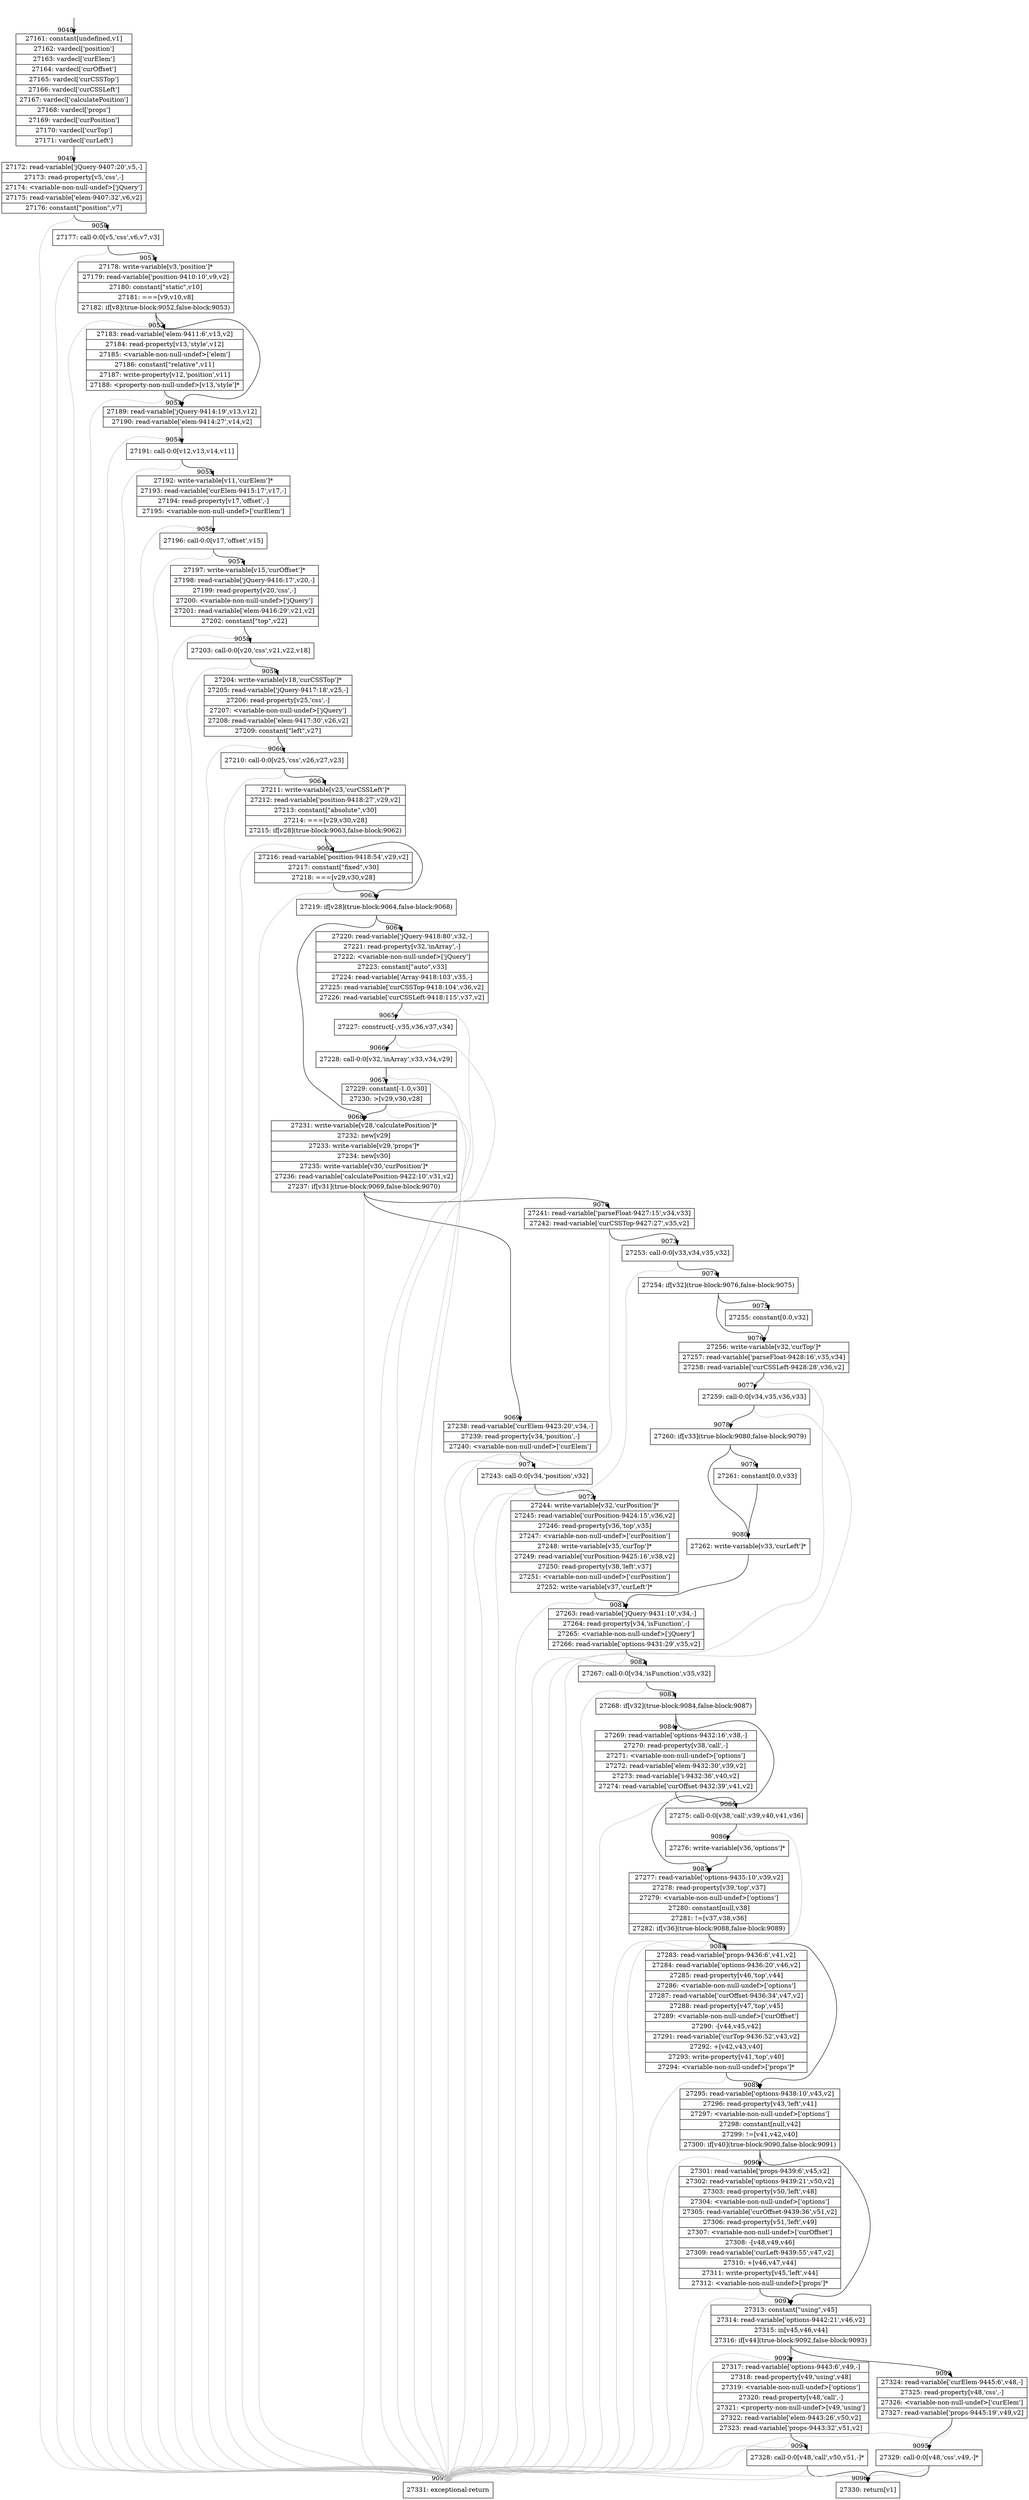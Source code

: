 digraph {
rankdir="TD"
BB_entry566[shape=none,label=""];
BB_entry566 -> BB9048 [tailport=s, headport=n, headlabel="    9048"]
BB9048 [shape=record label="{27161: constant[undefined,v1]|27162: vardecl['position']|27163: vardecl['curElem']|27164: vardecl['curOffset']|27165: vardecl['curCSSTop']|27166: vardecl['curCSSLeft']|27167: vardecl['calculatePosition']|27168: vardecl['props']|27169: vardecl['curPosition']|27170: vardecl['curTop']|27171: vardecl['curLeft']}" ] 
BB9048 -> BB9049 [tailport=s, headport=n, headlabel="      9049"]
BB9049 [shape=record label="{27172: read-variable['jQuery-9407:20',v5,-]|27173: read-property[v5,'css',-]|27174: \<variable-non-null-undef\>['jQuery']|27175: read-variable['elem-9407:32',v6,v2]|27176: constant[\"position\",v7]}" ] 
BB9049 -> BB9050 [tailport=s, headport=n, headlabel="      9050"]
BB9049 -> BB9097 [tailport=s, headport=n, color=gray, headlabel="      9097"]
BB9050 [shape=record label="{27177: call-0:0[v5,'css',v6,v7,v3]}" ] 
BB9050 -> BB9051 [tailport=s, headport=n, headlabel="      9051"]
BB9050 -> BB9097 [tailport=s, headport=n, color=gray]
BB9051 [shape=record label="{27178: write-variable[v3,'position']*|27179: read-variable['position-9410:10',v9,v2]|27180: constant[\"static\",v10]|27181: ===[v9,v10,v8]|27182: if[v8](true-block:9052,false-block:9053)}" ] 
BB9051 -> BB9052 [tailport=s, headport=n, headlabel="      9052"]
BB9051 -> BB9053 [tailport=s, headport=n, headlabel="      9053"]
BB9051 -> BB9097 [tailport=s, headport=n, color=gray]
BB9052 [shape=record label="{27183: read-variable['elem-9411:6',v13,v2]|27184: read-property[v13,'style',v12]|27185: \<variable-non-null-undef\>['elem']|27186: constant[\"relative\",v11]|27187: write-property[v12,'position',v11]|27188: \<property-non-null-undef\>[v13,'style']*}" ] 
BB9052 -> BB9053 [tailport=s, headport=n]
BB9052 -> BB9097 [tailport=s, headport=n, color=gray]
BB9053 [shape=record label="{27189: read-variable['jQuery-9414:19',v13,v12]|27190: read-variable['elem-9414:27',v14,v2]}" ] 
BB9053 -> BB9054 [tailport=s, headport=n, headlabel="      9054"]
BB9053 -> BB9097 [tailport=s, headport=n, color=gray]
BB9054 [shape=record label="{27191: call-0:0[v12,v13,v14,v11]}" ] 
BB9054 -> BB9055 [tailport=s, headport=n, headlabel="      9055"]
BB9054 -> BB9097 [tailport=s, headport=n, color=gray]
BB9055 [shape=record label="{27192: write-variable[v11,'curElem']*|27193: read-variable['curElem-9415:17',v17,-]|27194: read-property[v17,'offset',-]|27195: \<variable-non-null-undef\>['curElem']}" ] 
BB9055 -> BB9056 [tailport=s, headport=n, headlabel="      9056"]
BB9055 -> BB9097 [tailport=s, headport=n, color=gray]
BB9056 [shape=record label="{27196: call-0:0[v17,'offset',v15]}" ] 
BB9056 -> BB9057 [tailport=s, headport=n, headlabel="      9057"]
BB9056 -> BB9097 [tailport=s, headport=n, color=gray]
BB9057 [shape=record label="{27197: write-variable[v15,'curOffset']*|27198: read-variable['jQuery-9416:17',v20,-]|27199: read-property[v20,'css',-]|27200: \<variable-non-null-undef\>['jQuery']|27201: read-variable['elem-9416:29',v21,v2]|27202: constant[\"top\",v22]}" ] 
BB9057 -> BB9058 [tailport=s, headport=n, headlabel="      9058"]
BB9057 -> BB9097 [tailport=s, headport=n, color=gray]
BB9058 [shape=record label="{27203: call-0:0[v20,'css',v21,v22,v18]}" ] 
BB9058 -> BB9059 [tailport=s, headport=n, headlabel="      9059"]
BB9058 -> BB9097 [tailport=s, headport=n, color=gray]
BB9059 [shape=record label="{27204: write-variable[v18,'curCSSTop']*|27205: read-variable['jQuery-9417:18',v25,-]|27206: read-property[v25,'css',-]|27207: \<variable-non-null-undef\>['jQuery']|27208: read-variable['elem-9417:30',v26,v2]|27209: constant[\"left\",v27]}" ] 
BB9059 -> BB9060 [tailport=s, headport=n, headlabel="      9060"]
BB9059 -> BB9097 [tailport=s, headport=n, color=gray]
BB9060 [shape=record label="{27210: call-0:0[v25,'css',v26,v27,v23]}" ] 
BB9060 -> BB9061 [tailport=s, headport=n, headlabel="      9061"]
BB9060 -> BB9097 [tailport=s, headport=n, color=gray]
BB9061 [shape=record label="{27211: write-variable[v23,'curCSSLeft']*|27212: read-variable['position-9418:27',v29,v2]|27213: constant[\"absolute\",v30]|27214: ===[v29,v30,v28]|27215: if[v28](true-block:9063,false-block:9062)}" ] 
BB9061 -> BB9063 [tailport=s, headport=n, headlabel="      9063"]
BB9061 -> BB9062 [tailport=s, headport=n, headlabel="      9062"]
BB9061 -> BB9097 [tailport=s, headport=n, color=gray]
BB9062 [shape=record label="{27216: read-variable['position-9418:54',v29,v2]|27217: constant[\"fixed\",v30]|27218: ===[v29,v30,v28]}" ] 
BB9062 -> BB9063 [tailport=s, headport=n]
BB9062 -> BB9097 [tailport=s, headport=n, color=gray]
BB9063 [shape=record label="{27219: if[v28](true-block:9064,false-block:9068)}" ] 
BB9063 -> BB9068 [tailport=s, headport=n, headlabel="      9068"]
BB9063 -> BB9064 [tailport=s, headport=n, headlabel="      9064"]
BB9064 [shape=record label="{27220: read-variable['jQuery-9418:80',v32,-]|27221: read-property[v32,'inArray',-]|27222: \<variable-non-null-undef\>['jQuery']|27223: constant[\"auto\",v33]|27224: read-variable['Array-9418:103',v35,-]|27225: read-variable['curCSSTop-9418:104',v36,v2]|27226: read-variable['curCSSLeft-9418:115',v37,v2]}" ] 
BB9064 -> BB9065 [tailport=s, headport=n, headlabel="      9065"]
BB9064 -> BB9097 [tailport=s, headport=n, color=gray]
BB9065 [shape=record label="{27227: construct[-,v35,v36,v37,v34]}" ] 
BB9065 -> BB9066 [tailport=s, headport=n, headlabel="      9066"]
BB9065 -> BB9097 [tailport=s, headport=n, color=gray]
BB9066 [shape=record label="{27228: call-0:0[v32,'inArray',v33,v34,v29]}" ] 
BB9066 -> BB9067 [tailport=s, headport=n, headlabel="      9067"]
BB9066 -> BB9097 [tailport=s, headport=n, color=gray]
BB9067 [shape=record label="{27229: constant[-1.0,v30]|27230: \>[v29,v30,v28]}" ] 
BB9067 -> BB9068 [tailport=s, headport=n]
BB9067 -> BB9097 [tailport=s, headport=n, color=gray]
BB9068 [shape=record label="{27231: write-variable[v28,'calculatePosition']*|27232: new[v29]|27233: write-variable[v29,'props']*|27234: new[v30]|27235: write-variable[v30,'curPosition']*|27236: read-variable['calculatePosition-9422:10',v31,v2]|27237: if[v31](true-block:9069,false-block:9070)}" ] 
BB9068 -> BB9069 [tailport=s, headport=n, headlabel="      9069"]
BB9068 -> BB9070 [tailport=s, headport=n, headlabel="      9070"]
BB9068 -> BB9097 [tailport=s, headport=n, color=gray]
BB9069 [shape=record label="{27238: read-variable['curElem-9423:20',v34,-]|27239: read-property[v34,'position',-]|27240: \<variable-non-null-undef\>['curElem']}" ] 
BB9069 -> BB9071 [tailport=s, headport=n, headlabel="      9071"]
BB9069 -> BB9097 [tailport=s, headport=n, color=gray]
BB9070 [shape=record label="{27241: read-variable['parseFloat-9427:15',v34,v33]|27242: read-variable['curCSSTop-9427:27',v35,v2]}" ] 
BB9070 -> BB9073 [tailport=s, headport=n, headlabel="      9073"]
BB9070 -> BB9097 [tailport=s, headport=n, color=gray]
BB9071 [shape=record label="{27243: call-0:0[v34,'position',v32]}" ] 
BB9071 -> BB9072 [tailport=s, headport=n, headlabel="      9072"]
BB9071 -> BB9097 [tailport=s, headport=n, color=gray]
BB9072 [shape=record label="{27244: write-variable[v32,'curPosition']*|27245: read-variable['curPosition-9424:15',v36,v2]|27246: read-property[v36,'top',v35]|27247: \<variable-non-null-undef\>['curPosition']|27248: write-variable[v35,'curTop']*|27249: read-variable['curPosition-9425:16',v38,v2]|27250: read-property[v38,'left',v37]|27251: \<variable-non-null-undef\>['curPosition']|27252: write-variable[v37,'curLeft']*}" ] 
BB9072 -> BB9081 [tailport=s, headport=n, headlabel="      9081"]
BB9072 -> BB9097 [tailport=s, headport=n, color=gray]
BB9073 [shape=record label="{27253: call-0:0[v33,v34,v35,v32]}" ] 
BB9073 -> BB9074 [tailport=s, headport=n, headlabel="      9074"]
BB9073 -> BB9097 [tailport=s, headport=n, color=gray]
BB9074 [shape=record label="{27254: if[v32](true-block:9076,false-block:9075)}" ] 
BB9074 -> BB9076 [tailport=s, headport=n, headlabel="      9076"]
BB9074 -> BB9075 [tailport=s, headport=n, headlabel="      9075"]
BB9075 [shape=record label="{27255: constant[0.0,v32]}" ] 
BB9075 -> BB9076 [tailport=s, headport=n]
BB9076 [shape=record label="{27256: write-variable[v32,'curTop']*|27257: read-variable['parseFloat-9428:16',v35,v34]|27258: read-variable['curCSSLeft-9428:28',v36,v2]}" ] 
BB9076 -> BB9077 [tailport=s, headport=n, headlabel="      9077"]
BB9076 -> BB9097 [tailport=s, headport=n, color=gray]
BB9077 [shape=record label="{27259: call-0:0[v34,v35,v36,v33]}" ] 
BB9077 -> BB9078 [tailport=s, headport=n, headlabel="      9078"]
BB9077 -> BB9097 [tailport=s, headport=n, color=gray]
BB9078 [shape=record label="{27260: if[v33](true-block:9080,false-block:9079)}" ] 
BB9078 -> BB9080 [tailport=s, headport=n, headlabel="      9080"]
BB9078 -> BB9079 [tailport=s, headport=n, headlabel="      9079"]
BB9079 [shape=record label="{27261: constant[0.0,v33]}" ] 
BB9079 -> BB9080 [tailport=s, headport=n]
BB9080 [shape=record label="{27262: write-variable[v33,'curLeft']*}" ] 
BB9080 -> BB9081 [tailport=s, headport=n]
BB9081 [shape=record label="{27263: read-variable['jQuery-9431:10',v34,-]|27264: read-property[v34,'isFunction',-]|27265: \<variable-non-null-undef\>['jQuery']|27266: read-variable['options-9431:29',v35,v2]}" ] 
BB9081 -> BB9082 [tailport=s, headport=n, headlabel="      9082"]
BB9081 -> BB9097 [tailport=s, headport=n, color=gray]
BB9082 [shape=record label="{27267: call-0:0[v34,'isFunction',v35,v32]}" ] 
BB9082 -> BB9083 [tailport=s, headport=n, headlabel="      9083"]
BB9082 -> BB9097 [tailport=s, headport=n, color=gray]
BB9083 [shape=record label="{27268: if[v32](true-block:9084,false-block:9087)}" ] 
BB9083 -> BB9084 [tailport=s, headport=n, headlabel="      9084"]
BB9083 -> BB9087 [tailport=s, headport=n, headlabel="      9087"]
BB9084 [shape=record label="{27269: read-variable['options-9432:16',v38,-]|27270: read-property[v38,'call',-]|27271: \<variable-non-null-undef\>['options']|27272: read-variable['elem-9432:30',v39,v2]|27273: read-variable['i-9432:36',v40,v2]|27274: read-variable['curOffset-9432:39',v41,v2]}" ] 
BB9084 -> BB9085 [tailport=s, headport=n, headlabel="      9085"]
BB9084 -> BB9097 [tailport=s, headport=n, color=gray]
BB9085 [shape=record label="{27275: call-0:0[v38,'call',v39,v40,v41,v36]}" ] 
BB9085 -> BB9086 [tailport=s, headport=n, headlabel="      9086"]
BB9085 -> BB9097 [tailport=s, headport=n, color=gray]
BB9086 [shape=record label="{27276: write-variable[v36,'options']*}" ] 
BB9086 -> BB9087 [tailport=s, headport=n]
BB9087 [shape=record label="{27277: read-variable['options-9435:10',v39,v2]|27278: read-property[v39,'top',v37]|27279: \<variable-non-null-undef\>['options']|27280: constant[null,v38]|27281: !=[v37,v38,v36]|27282: if[v36](true-block:9088,false-block:9089)}" ] 
BB9087 -> BB9088 [tailport=s, headport=n, headlabel="      9088"]
BB9087 -> BB9089 [tailport=s, headport=n, headlabel="      9089"]
BB9087 -> BB9097 [tailport=s, headport=n, color=gray]
BB9088 [shape=record label="{27283: read-variable['props-9436:6',v41,v2]|27284: read-variable['options-9436:20',v46,v2]|27285: read-property[v46,'top',v44]|27286: \<variable-non-null-undef\>['options']|27287: read-variable['curOffset-9436:34',v47,v2]|27288: read-property[v47,'top',v45]|27289: \<variable-non-null-undef\>['curOffset']|27290: -[v44,v45,v42]|27291: read-variable['curTop-9436:52',v43,v2]|27292: +[v42,v43,v40]|27293: write-property[v41,'top',v40]|27294: \<variable-non-null-undef\>['props']*}" ] 
BB9088 -> BB9089 [tailport=s, headport=n]
BB9088 -> BB9097 [tailport=s, headport=n, color=gray]
BB9089 [shape=record label="{27295: read-variable['options-9438:10',v43,v2]|27296: read-property[v43,'left',v41]|27297: \<variable-non-null-undef\>['options']|27298: constant[null,v42]|27299: !=[v41,v42,v40]|27300: if[v40](true-block:9090,false-block:9091)}" ] 
BB9089 -> BB9090 [tailport=s, headport=n, headlabel="      9090"]
BB9089 -> BB9091 [tailport=s, headport=n, headlabel="      9091"]
BB9089 -> BB9097 [tailport=s, headport=n, color=gray]
BB9090 [shape=record label="{27301: read-variable['props-9439:6',v45,v2]|27302: read-variable['options-9439:21',v50,v2]|27303: read-property[v50,'left',v48]|27304: \<variable-non-null-undef\>['options']|27305: read-variable['curOffset-9439:36',v51,v2]|27306: read-property[v51,'left',v49]|27307: \<variable-non-null-undef\>['curOffset']|27308: -[v48,v49,v46]|27309: read-variable['curLeft-9439:55',v47,v2]|27310: +[v46,v47,v44]|27311: write-property[v45,'left',v44]|27312: \<variable-non-null-undef\>['props']*}" ] 
BB9090 -> BB9091 [tailport=s, headport=n]
BB9090 -> BB9097 [tailport=s, headport=n, color=gray]
BB9091 [shape=record label="{27313: constant[\"using\",v45]|27314: read-variable['options-9442:21',v46,v2]|27315: in[v45,v46,v44]|27316: if[v44](true-block:9092,false-block:9093)}" ] 
BB9091 -> BB9092 [tailport=s, headport=n, headlabel="      9092"]
BB9091 -> BB9093 [tailport=s, headport=n, headlabel="      9093"]
BB9091 -> BB9097 [tailport=s, headport=n, color=gray]
BB9092 [shape=record label="{27317: read-variable['options-9443:6',v49,-]|27318: read-property[v49,'using',v48]|27319: \<variable-non-null-undef\>['options']|27320: read-property[v48,'call',-]|27321: \<property-non-null-undef\>[v49,'using']|27322: read-variable['elem-9443:26',v50,v2]|27323: read-variable['props-9443:32',v51,v2]}" ] 
BB9092 -> BB9094 [tailport=s, headport=n, headlabel="      9094"]
BB9092 -> BB9097 [tailport=s, headport=n, color=gray]
BB9093 [shape=record label="{27324: read-variable['curElem-9445:6',v48,-]|27325: read-property[v48,'css',-]|27326: \<variable-non-null-undef\>['curElem']|27327: read-variable['props-9445:19',v49,v2]}" ] 
BB9093 -> BB9095 [tailport=s, headport=n, headlabel="      9095"]
BB9093 -> BB9097 [tailport=s, headport=n, color=gray]
BB9094 [shape=record label="{27328: call-0:0[v48,'call',v50,v51,-]*}" ] 
BB9094 -> BB9096 [tailport=s, headport=n, headlabel="      9096"]
BB9094 -> BB9097 [tailport=s, headport=n, color=gray]
BB9095 [shape=record label="{27329: call-0:0[v48,'css',v49,-]*}" ] 
BB9095 -> BB9096 [tailport=s, headport=n]
BB9095 -> BB9097 [tailport=s, headport=n, color=gray]
BB9096 [shape=record label="{27330: return[v1]}" ] 
BB9097 [shape=record label="{27331: exceptional-return}" ] 
}
